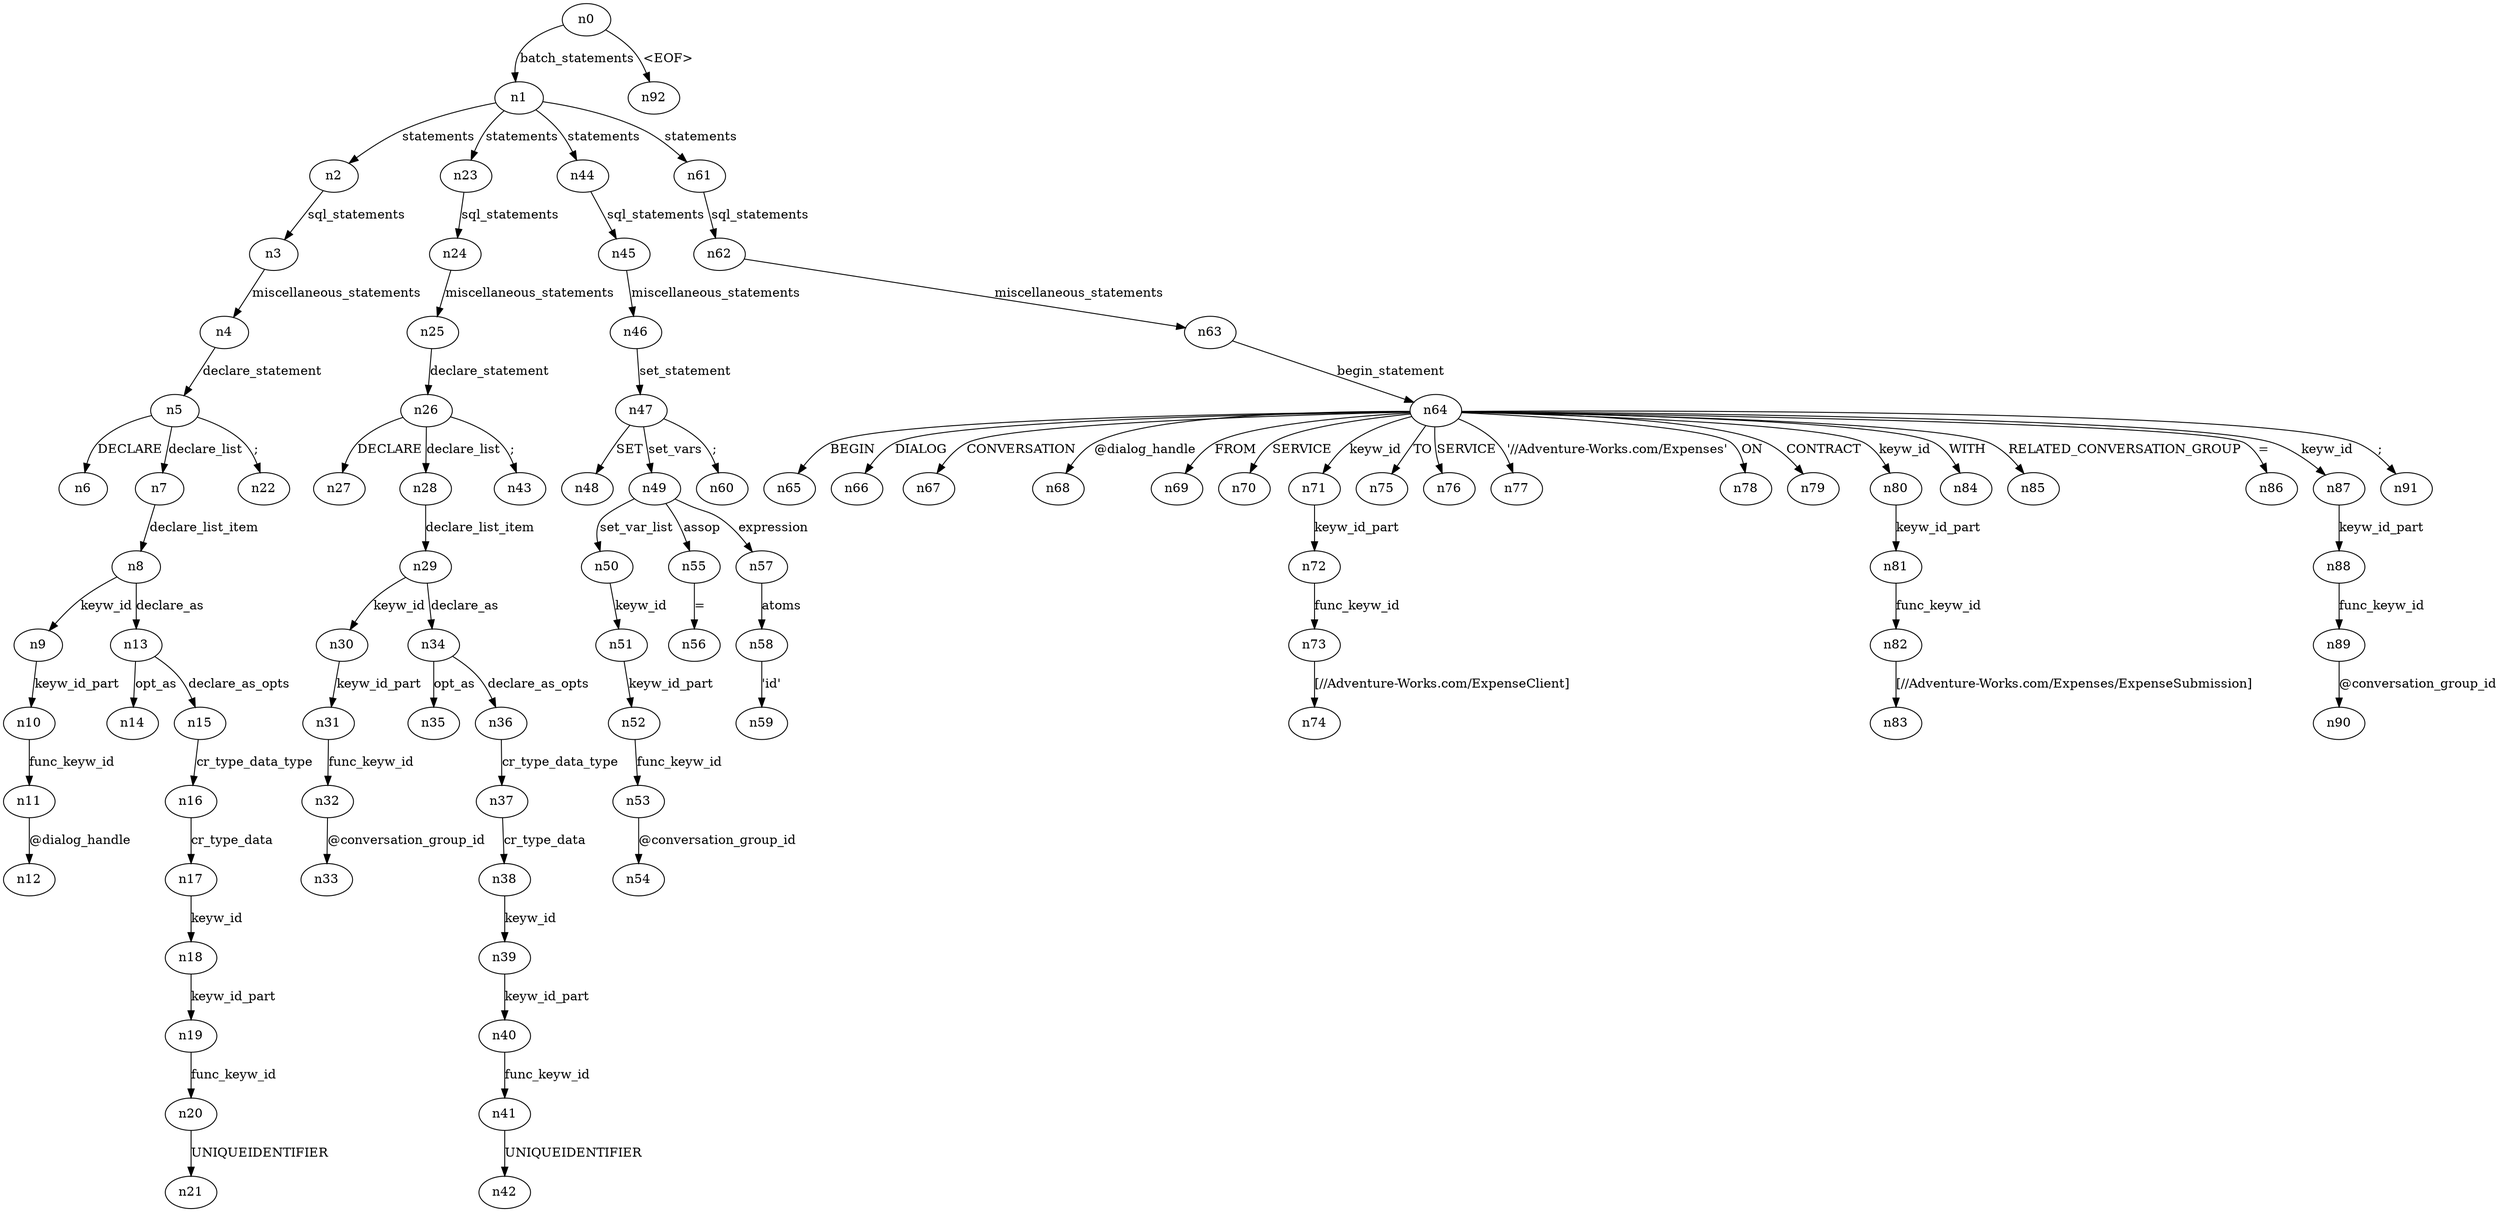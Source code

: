 digraph ParseTree {
  n0 -> n1 [label="batch_statements"];
  n1 -> n2 [label="statements"];
  n2 -> n3 [label="sql_statements"];
  n3 -> n4 [label="miscellaneous_statements"];
  n4 -> n5 [label="declare_statement"];
  n5 -> n6 [label="DECLARE"];
  n5 -> n7 [label="declare_list"];
  n7 -> n8 [label="declare_list_item"];
  n8 -> n9 [label="keyw_id"];
  n9 -> n10 [label="keyw_id_part"];
  n10 -> n11 [label="func_keyw_id"];
  n11 -> n12 [label="@dialog_handle"];
  n8 -> n13 [label="declare_as"];
  n13 -> n14 [label="opt_as"];
  n13 -> n15 [label="declare_as_opts"];
  n15 -> n16 [label="cr_type_data_type"];
  n16 -> n17 [label="cr_type_data"];
  n17 -> n18 [label="keyw_id"];
  n18 -> n19 [label="keyw_id_part"];
  n19 -> n20 [label="func_keyw_id"];
  n20 -> n21 [label="UNIQUEIDENTIFIER"];
  n5 -> n22 [label=";"];
  n1 -> n23 [label="statements"];
  n23 -> n24 [label="sql_statements"];
  n24 -> n25 [label="miscellaneous_statements"];
  n25 -> n26 [label="declare_statement"];
  n26 -> n27 [label="DECLARE"];
  n26 -> n28 [label="declare_list"];
  n28 -> n29 [label="declare_list_item"];
  n29 -> n30 [label="keyw_id"];
  n30 -> n31 [label="keyw_id_part"];
  n31 -> n32 [label="func_keyw_id"];
  n32 -> n33 [label="@conversation_group_id"];
  n29 -> n34 [label="declare_as"];
  n34 -> n35 [label="opt_as"];
  n34 -> n36 [label="declare_as_opts"];
  n36 -> n37 [label="cr_type_data_type"];
  n37 -> n38 [label="cr_type_data"];
  n38 -> n39 [label="keyw_id"];
  n39 -> n40 [label="keyw_id_part"];
  n40 -> n41 [label="func_keyw_id"];
  n41 -> n42 [label="UNIQUEIDENTIFIER"];
  n26 -> n43 [label=";"];
  n1 -> n44 [label="statements"];
  n44 -> n45 [label="sql_statements"];
  n45 -> n46 [label="miscellaneous_statements"];
  n46 -> n47 [label="set_statement"];
  n47 -> n48 [label="SET"];
  n47 -> n49 [label="set_vars"];
  n49 -> n50 [label="set_var_list"];
  n50 -> n51 [label="keyw_id"];
  n51 -> n52 [label="keyw_id_part"];
  n52 -> n53 [label="func_keyw_id"];
  n53 -> n54 [label="@conversation_group_id"];
  n49 -> n55 [label="assop"];
  n55 -> n56 [label="="];
  n49 -> n57 [label="expression"];
  n57 -> n58 [label="atoms"];
  n58 -> n59 [label="'id'"];
  n47 -> n60 [label=";"];
  n1 -> n61 [label="statements"];
  n61 -> n62 [label="sql_statements"];
  n62 -> n63 [label="miscellaneous_statements"];
  n63 -> n64 [label="begin_statement"];
  n64 -> n65 [label="BEGIN"];
  n64 -> n66 [label="DIALOG"];
  n64 -> n67 [label="CONVERSATION"];
  n64 -> n68 [label="@dialog_handle"];
  n64 -> n69 [label="FROM"];
  n64 -> n70 [label="SERVICE"];
  n64 -> n71 [label="keyw_id"];
  n71 -> n72 [label="keyw_id_part"];
  n72 -> n73 [label="func_keyw_id"];
  n73 -> n74 [label="[//Adventure-Works.com/ExpenseClient]"];
  n64 -> n75 [label="TO"];
  n64 -> n76 [label="SERVICE"];
  n64 -> n77 [label="'//Adventure-Works.com/Expenses'"];
  n64 -> n78 [label="ON"];
  n64 -> n79 [label="CONTRACT"];
  n64 -> n80 [label="keyw_id"];
  n80 -> n81 [label="keyw_id_part"];
  n81 -> n82 [label="func_keyw_id"];
  n82 -> n83 [label="[//Adventure-Works.com/Expenses/ExpenseSubmission]"];
  n64 -> n84 [label="WITH"];
  n64 -> n85 [label="RELATED_CONVERSATION_GROUP"];
  n64 -> n86 [label="="];
  n64 -> n87 [label="keyw_id"];
  n87 -> n88 [label="keyw_id_part"];
  n88 -> n89 [label="func_keyw_id"];
  n89 -> n90 [label="@conversation_group_id"];
  n64 -> n91 [label=";"];
  n0 -> n92 [label="<EOF>"];
}